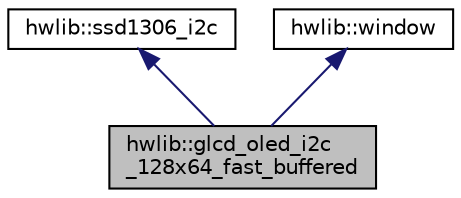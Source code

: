 digraph "hwlib::glcd_oled_i2c_128x64_fast_buffered"
{
  edge [fontname="Helvetica",fontsize="10",labelfontname="Helvetica",labelfontsize="10"];
  node [fontname="Helvetica",fontsize="10",shape=record];
  Node3 [label="hwlib::glcd_oled_i2c\l_128x64_fast_buffered",height=0.2,width=0.4,color="black", fillcolor="grey75", style="filled", fontcolor="black"];
  Node4 -> Node3 [dir="back",color="midnightblue",fontsize="10",style="solid",fontname="Helvetica"];
  Node4 [label="hwlib::ssd1306_i2c",height=0.2,width=0.4,color="black", fillcolor="white", style="filled",URL="$classhwlib_1_1ssd1306__i2c.html"];
  Node5 -> Node3 [dir="back",color="midnightblue",fontsize="10",style="solid",fontname="Helvetica"];
  Node5 [label="hwlib::window",height=0.2,width=0.4,color="black", fillcolor="white", style="filled",URL="$classhwlib_1_1window.html"];
}
